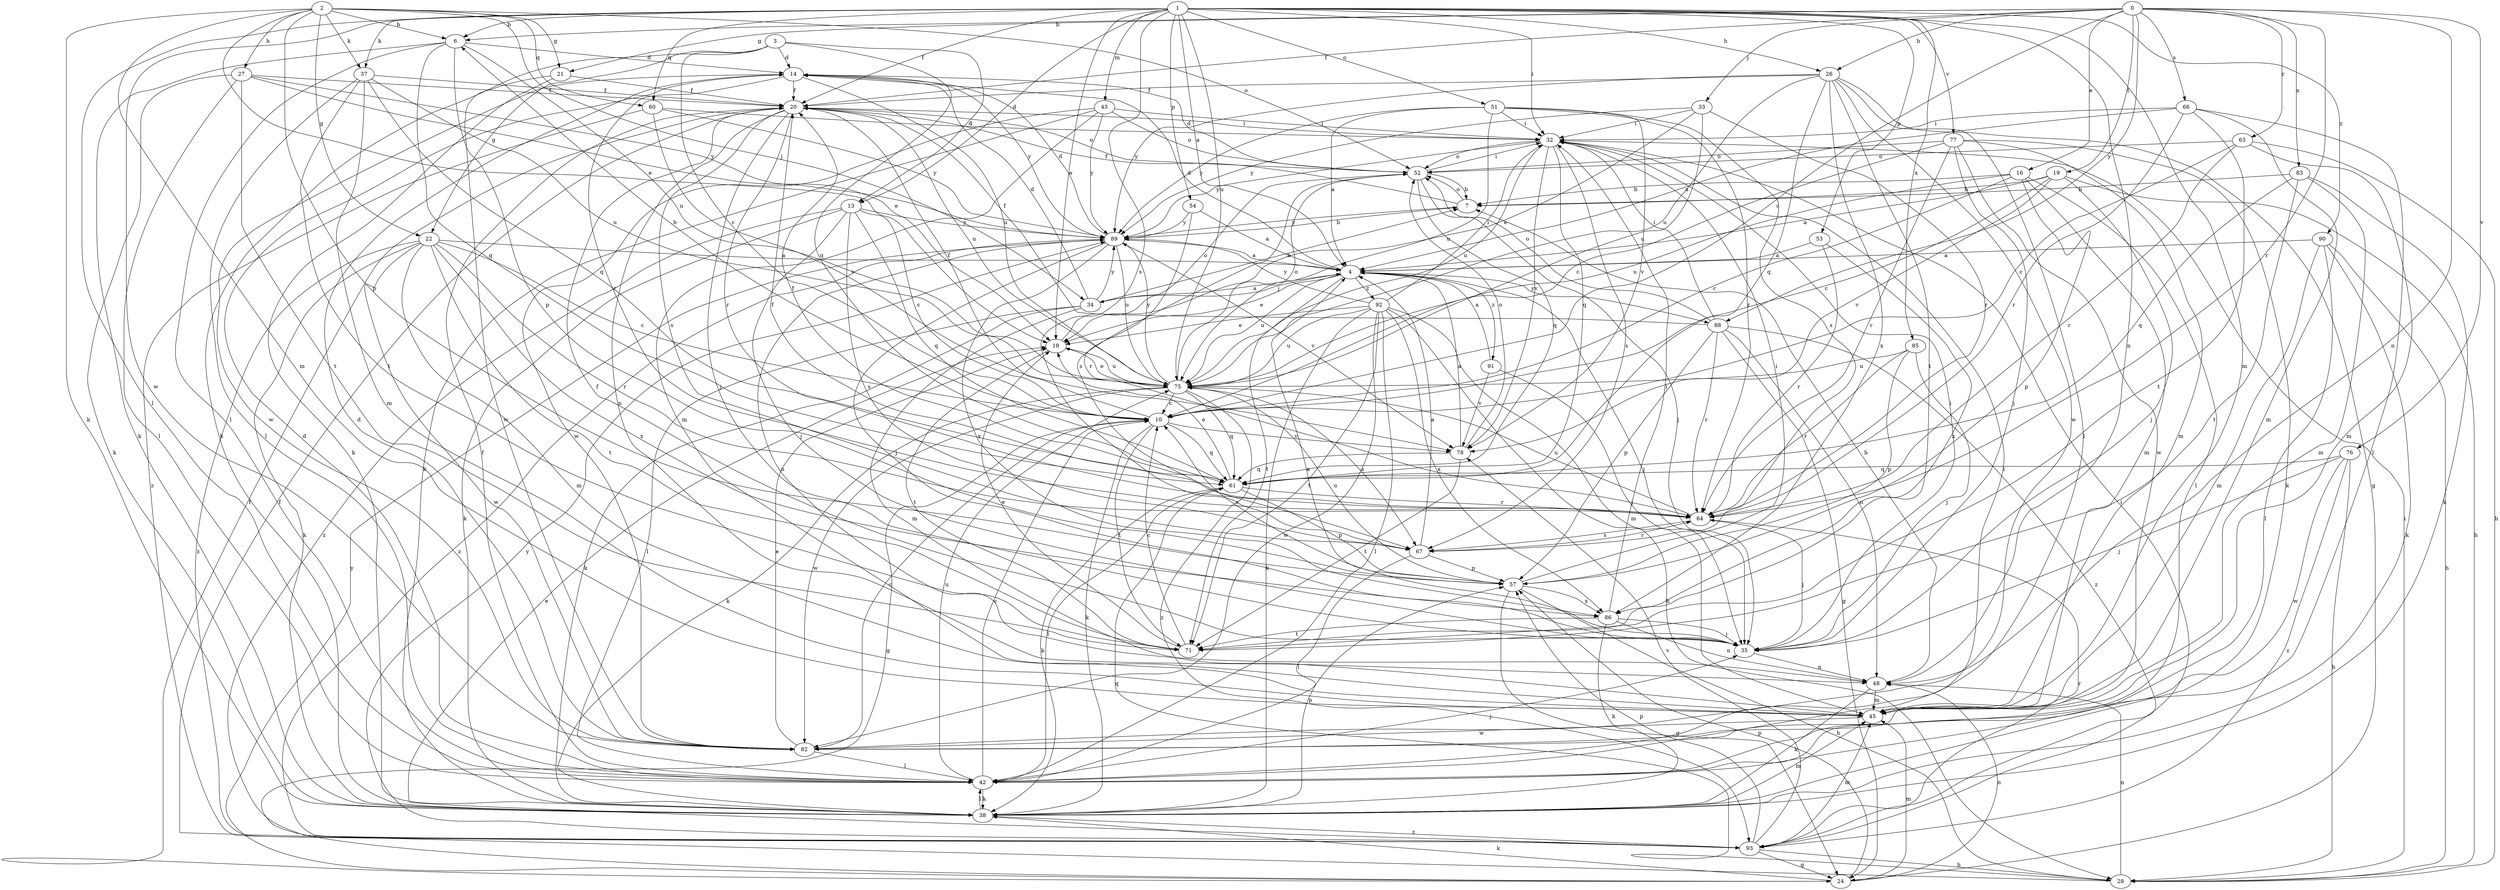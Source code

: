 strict digraph  {
0;
1;
2;
3;
4;
6;
7;
10;
13;
14;
16;
18;
19;
20;
21;
22;
24;
26;
27;
28;
32;
33;
34;
35;
37;
38;
42;
43;
45;
48;
51;
52;
53;
54;
57;
60;
61;
63;
64;
66;
67;
71;
75;
76;
77;
78;
82;
83;
85;
86;
88;
89;
90;
91;
92;
93;
0 -> 6  [label=b];
0 -> 10  [label=c];
0 -> 16  [label=e];
0 -> 19  [label=f];
0 -> 20  [label=f];
0 -> 21  [label=g];
0 -> 26  [label=h];
0 -> 33  [label=j];
0 -> 48  [label=n];
0 -> 63  [label=r];
0 -> 64  [label=r];
0 -> 66  [label=s];
0 -> 76  [label=v];
0 -> 83  [label=x];
0 -> 88  [label=y];
1 -> 4  [label=a];
1 -> 6  [label=b];
1 -> 13  [label=d];
1 -> 18  [label=e];
1 -> 20  [label=f];
1 -> 26  [label=h];
1 -> 32  [label=i];
1 -> 37  [label=k];
1 -> 42  [label=l];
1 -> 43  [label=m];
1 -> 45  [label=m];
1 -> 48  [label=n];
1 -> 51  [label=o];
1 -> 53  [label=p];
1 -> 54  [label=p];
1 -> 60  [label=q];
1 -> 67  [label=s];
1 -> 75  [label=u];
1 -> 77  [label=v];
1 -> 82  [label=w];
1 -> 85  [label=x];
1 -> 90  [label=z];
2 -> 6  [label=b];
2 -> 18  [label=e];
2 -> 21  [label=g];
2 -> 22  [label=g];
2 -> 27  [label=h];
2 -> 34  [label=j];
2 -> 37  [label=k];
2 -> 38  [label=k];
2 -> 45  [label=m];
2 -> 52  [label=o];
2 -> 57  [label=p];
2 -> 60  [label=q];
3 -> 10  [label=c];
3 -> 13  [label=d];
3 -> 14  [label=d];
3 -> 22  [label=g];
3 -> 38  [label=k];
3 -> 61  [label=q];
4 -> 14  [label=d];
4 -> 18  [label=e];
4 -> 34  [label=j];
4 -> 35  [label=j];
4 -> 71  [label=t];
4 -> 75  [label=u];
4 -> 88  [label=y];
4 -> 91  [label=z];
4 -> 92  [label=z];
6 -> 14  [label=d];
6 -> 38  [label=k];
6 -> 42  [label=l];
6 -> 57  [label=p];
6 -> 61  [label=q];
6 -> 75  [label=u];
7 -> 20  [label=f];
7 -> 52  [label=o];
7 -> 89  [label=y];
10 -> 6  [label=b];
10 -> 20  [label=f];
10 -> 24  [label=g];
10 -> 38  [label=k];
10 -> 61  [label=q];
10 -> 71  [label=t];
10 -> 78  [label=v];
13 -> 10  [label=c];
13 -> 35  [label=j];
13 -> 38  [label=k];
13 -> 61  [label=q];
13 -> 67  [label=s];
13 -> 89  [label=y];
13 -> 93  [label=z];
14 -> 20  [label=f];
14 -> 64  [label=r];
14 -> 75  [label=u];
14 -> 82  [label=w];
14 -> 89  [label=y];
16 -> 7  [label=b];
16 -> 10  [label=c];
16 -> 42  [label=l];
16 -> 45  [label=m];
16 -> 57  [label=p];
16 -> 75  [label=u];
18 -> 52  [label=o];
18 -> 71  [label=t];
18 -> 75  [label=u];
19 -> 4  [label=a];
19 -> 7  [label=b];
19 -> 10  [label=c];
19 -> 28  [label=h];
19 -> 35  [label=j];
19 -> 78  [label=v];
20 -> 32  [label=i];
20 -> 35  [label=j];
20 -> 48  [label=n];
20 -> 52  [label=o];
20 -> 64  [label=r];
20 -> 67  [label=s];
20 -> 75  [label=u];
21 -> 20  [label=f];
21 -> 38  [label=k];
21 -> 82  [label=w];
22 -> 4  [label=a];
22 -> 10  [label=c];
22 -> 38  [label=k];
22 -> 45  [label=m];
22 -> 64  [label=r];
22 -> 71  [label=t];
22 -> 82  [label=w];
22 -> 86  [label=x];
22 -> 93  [label=z];
24 -> 20  [label=f];
24 -> 38  [label=k];
24 -> 45  [label=m];
24 -> 48  [label=n];
24 -> 57  [label=p];
24 -> 89  [label=y];
26 -> 20  [label=f];
26 -> 24  [label=g];
26 -> 42  [label=l];
26 -> 61  [label=q];
26 -> 71  [label=t];
26 -> 75  [label=u];
26 -> 82  [label=w];
26 -> 86  [label=x];
26 -> 89  [label=y];
27 -> 18  [label=e];
27 -> 20  [label=f];
27 -> 38  [label=k];
27 -> 42  [label=l];
27 -> 71  [label=t];
27 -> 89  [label=y];
28 -> 20  [label=f];
28 -> 32  [label=i];
28 -> 48  [label=n];
28 -> 61  [label=q];
32 -> 52  [label=o];
32 -> 61  [label=q];
32 -> 67  [label=s];
32 -> 75  [label=u];
32 -> 78  [label=v];
32 -> 89  [label=y];
33 -> 18  [label=e];
33 -> 32  [label=i];
33 -> 64  [label=r];
33 -> 75  [label=u];
33 -> 89  [label=y];
34 -> 4  [label=a];
34 -> 7  [label=b];
34 -> 14  [label=d];
34 -> 38  [label=k];
34 -> 42  [label=l];
34 -> 45  [label=m];
34 -> 89  [label=y];
35 -> 4  [label=a];
35 -> 20  [label=f];
35 -> 32  [label=i];
35 -> 48  [label=n];
37 -> 20  [label=f];
37 -> 42  [label=l];
37 -> 45  [label=m];
37 -> 61  [label=q];
37 -> 71  [label=t];
37 -> 75  [label=u];
38 -> 42  [label=l];
38 -> 45  [label=m];
38 -> 57  [label=p];
38 -> 93  [label=z];
42 -> 10  [label=c];
42 -> 14  [label=d];
42 -> 20  [label=f];
42 -> 32  [label=i];
42 -> 35  [label=j];
42 -> 38  [label=k];
42 -> 75  [label=u];
43 -> 32  [label=i];
43 -> 38  [label=k];
43 -> 45  [label=m];
43 -> 52  [label=o];
43 -> 82  [label=w];
43 -> 89  [label=y];
45 -> 82  [label=w];
48 -> 7  [label=b];
48 -> 38  [label=k];
48 -> 45  [label=m];
51 -> 4  [label=a];
51 -> 32  [label=i];
51 -> 64  [label=r];
51 -> 67  [label=s];
51 -> 75  [label=u];
51 -> 78  [label=v];
51 -> 89  [label=y];
52 -> 7  [label=b];
52 -> 14  [label=d];
52 -> 32  [label=i];
52 -> 35  [label=j];
52 -> 61  [label=q];
52 -> 67  [label=s];
53 -> 4  [label=a];
53 -> 64  [label=r];
53 -> 86  [label=x];
54 -> 4  [label=a];
54 -> 64  [label=r];
54 -> 89  [label=y];
57 -> 10  [label=c];
57 -> 24  [label=g];
57 -> 28  [label=h];
57 -> 32  [label=i];
57 -> 75  [label=u];
57 -> 86  [label=x];
60 -> 32  [label=i];
60 -> 78  [label=v];
60 -> 89  [label=y];
60 -> 93  [label=z];
61 -> 18  [label=e];
61 -> 20  [label=f];
61 -> 38  [label=k];
61 -> 42  [label=l];
61 -> 57  [label=p];
61 -> 64  [label=r];
63 -> 10  [label=c];
63 -> 28  [label=h];
63 -> 45  [label=m];
63 -> 52  [label=o];
63 -> 64  [label=r];
64 -> 20  [label=f];
64 -> 35  [label=j];
64 -> 67  [label=s];
64 -> 75  [label=u];
66 -> 4  [label=a];
66 -> 32  [label=i];
66 -> 42  [label=l];
66 -> 45  [label=m];
66 -> 64  [label=r];
66 -> 71  [label=t];
67 -> 4  [label=a];
67 -> 42  [label=l];
67 -> 57  [label=p];
67 -> 64  [label=r];
71 -> 10  [label=c];
71 -> 18  [label=e];
75 -> 10  [label=c];
75 -> 18  [label=e];
75 -> 38  [label=k];
75 -> 52  [label=o];
75 -> 61  [label=q];
75 -> 67  [label=s];
75 -> 82  [label=w];
75 -> 89  [label=y];
75 -> 93  [label=z];
76 -> 28  [label=h];
76 -> 35  [label=j];
76 -> 61  [label=q];
76 -> 82  [label=w];
76 -> 93  [label=z];
77 -> 10  [label=c];
77 -> 35  [label=j];
77 -> 38  [label=k];
77 -> 45  [label=m];
77 -> 52  [label=o];
77 -> 64  [label=r];
77 -> 82  [label=w];
78 -> 4  [label=a];
78 -> 52  [label=o];
78 -> 61  [label=q];
78 -> 71  [label=t];
82 -> 10  [label=c];
82 -> 14  [label=d];
82 -> 18  [label=e];
82 -> 42  [label=l];
83 -> 7  [label=b];
83 -> 38  [label=k];
83 -> 45  [label=m];
83 -> 61  [label=q];
83 -> 71  [label=t];
85 -> 35  [label=j];
85 -> 57  [label=p];
85 -> 64  [label=r];
85 -> 75  [label=u];
86 -> 32  [label=i];
86 -> 35  [label=j];
86 -> 38  [label=k];
86 -> 48  [label=n];
86 -> 71  [label=t];
88 -> 20  [label=f];
88 -> 24  [label=g];
88 -> 32  [label=i];
88 -> 48  [label=n];
88 -> 52  [label=o];
88 -> 57  [label=p];
88 -> 64  [label=r];
88 -> 93  [label=z];
89 -> 4  [label=a];
89 -> 7  [label=b];
89 -> 14  [label=d];
89 -> 35  [label=j];
89 -> 48  [label=n];
89 -> 75  [label=u];
89 -> 78  [label=v];
89 -> 86  [label=x];
89 -> 93  [label=z];
90 -> 4  [label=a];
90 -> 28  [label=h];
90 -> 38  [label=k];
90 -> 42  [label=l];
90 -> 45  [label=m];
91 -> 4  [label=a];
91 -> 35  [label=j];
91 -> 78  [label=v];
92 -> 18  [label=e];
92 -> 28  [label=h];
92 -> 32  [label=i];
92 -> 38  [label=k];
92 -> 42  [label=l];
92 -> 45  [label=m];
92 -> 71  [label=t];
92 -> 75  [label=u];
92 -> 82  [label=w];
92 -> 86  [label=x];
92 -> 89  [label=y];
93 -> 18  [label=e];
93 -> 24  [label=g];
93 -> 28  [label=h];
93 -> 32  [label=i];
93 -> 45  [label=m];
93 -> 57  [label=p];
93 -> 64  [label=r];
93 -> 78  [label=v];
93 -> 89  [label=y];
}
